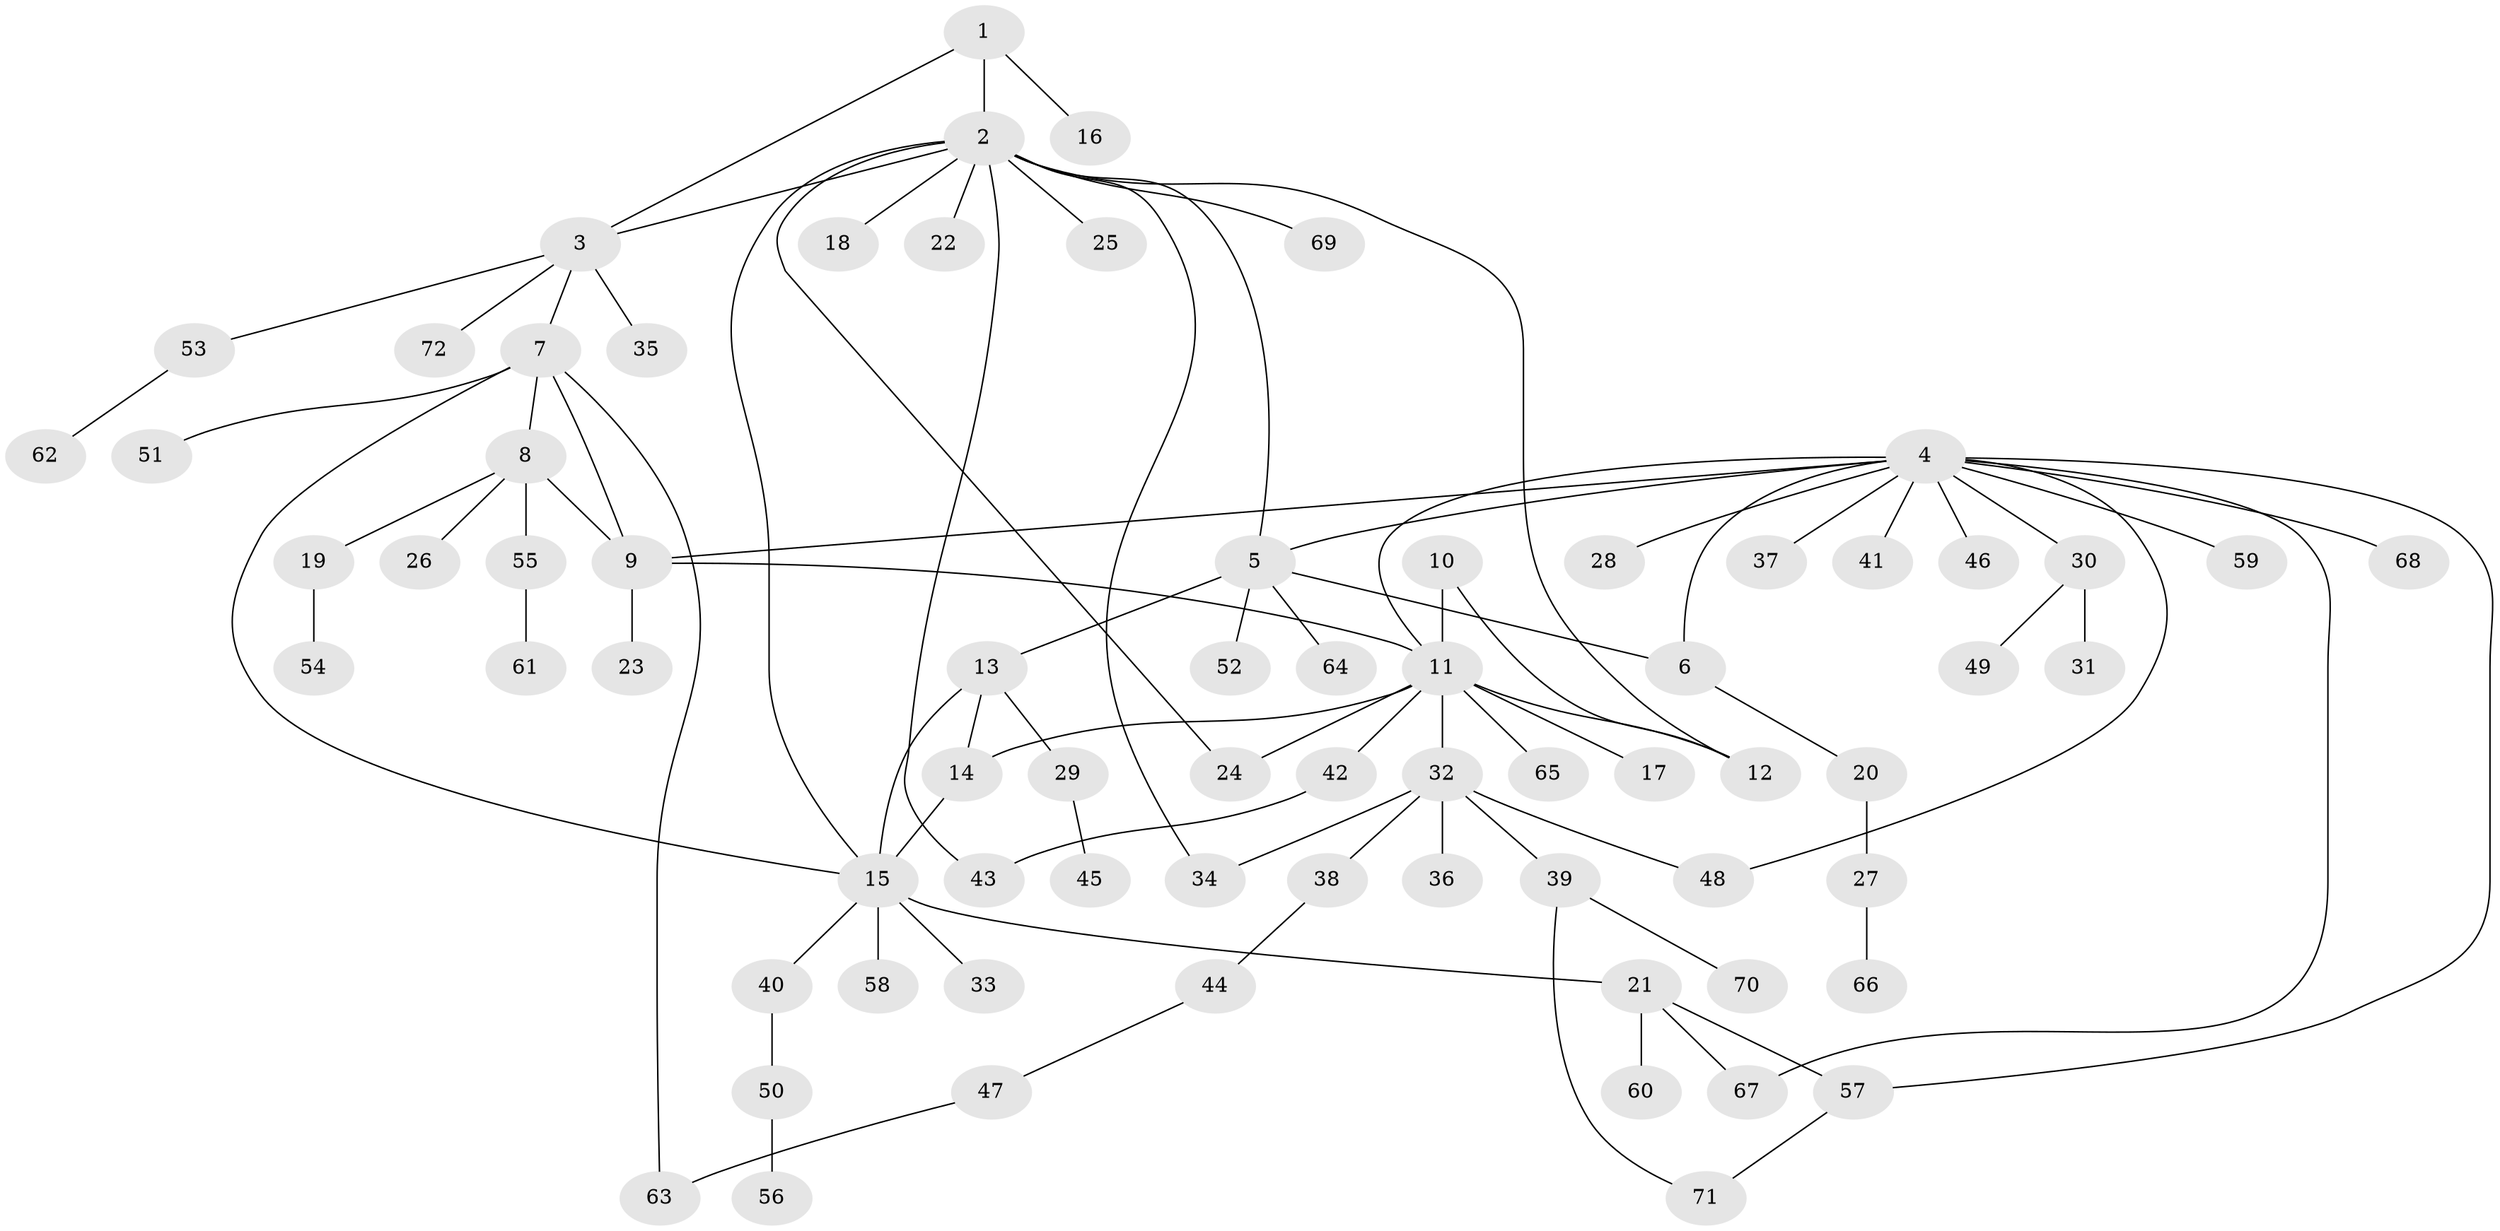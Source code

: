 // Generated by graph-tools (version 1.1) at 2025/55/03/09/25 04:55:55]
// undirected, 72 vertices, 90 edges
graph export_dot {
graph [start="1"]
  node [color=gray90,style=filled];
  1;
  2;
  3;
  4;
  5;
  6;
  7;
  8;
  9;
  10;
  11;
  12;
  13;
  14;
  15;
  16;
  17;
  18;
  19;
  20;
  21;
  22;
  23;
  24;
  25;
  26;
  27;
  28;
  29;
  30;
  31;
  32;
  33;
  34;
  35;
  36;
  37;
  38;
  39;
  40;
  41;
  42;
  43;
  44;
  45;
  46;
  47;
  48;
  49;
  50;
  51;
  52;
  53;
  54;
  55;
  56;
  57;
  58;
  59;
  60;
  61;
  62;
  63;
  64;
  65;
  66;
  67;
  68;
  69;
  70;
  71;
  72;
  1 -- 2;
  1 -- 3;
  1 -- 16;
  2 -- 3;
  2 -- 5;
  2 -- 12;
  2 -- 15;
  2 -- 18;
  2 -- 22;
  2 -- 24;
  2 -- 25;
  2 -- 34;
  2 -- 43;
  2 -- 69;
  3 -- 7;
  3 -- 35;
  3 -- 53;
  3 -- 72;
  4 -- 5;
  4 -- 6;
  4 -- 9;
  4 -- 11;
  4 -- 28;
  4 -- 30;
  4 -- 37;
  4 -- 41;
  4 -- 46;
  4 -- 48;
  4 -- 57;
  4 -- 59;
  4 -- 67;
  4 -- 68;
  5 -- 6;
  5 -- 13;
  5 -- 52;
  5 -- 64;
  6 -- 20;
  7 -- 8;
  7 -- 9;
  7 -- 15;
  7 -- 51;
  7 -- 63;
  8 -- 9;
  8 -- 19;
  8 -- 26;
  8 -- 55;
  9 -- 11;
  9 -- 23;
  10 -- 11;
  10 -- 12;
  11 -- 12;
  11 -- 14;
  11 -- 17;
  11 -- 24;
  11 -- 32;
  11 -- 42;
  11 -- 65;
  13 -- 14;
  13 -- 15;
  13 -- 29;
  14 -- 15;
  15 -- 21;
  15 -- 33;
  15 -- 40;
  15 -- 58;
  19 -- 54;
  20 -- 27;
  21 -- 57;
  21 -- 60;
  21 -- 67;
  27 -- 66;
  29 -- 45;
  30 -- 31;
  30 -- 49;
  32 -- 34;
  32 -- 36;
  32 -- 38;
  32 -- 39;
  32 -- 48;
  38 -- 44;
  39 -- 70;
  39 -- 71;
  40 -- 50;
  42 -- 43;
  44 -- 47;
  47 -- 63;
  50 -- 56;
  53 -- 62;
  55 -- 61;
  57 -- 71;
}
